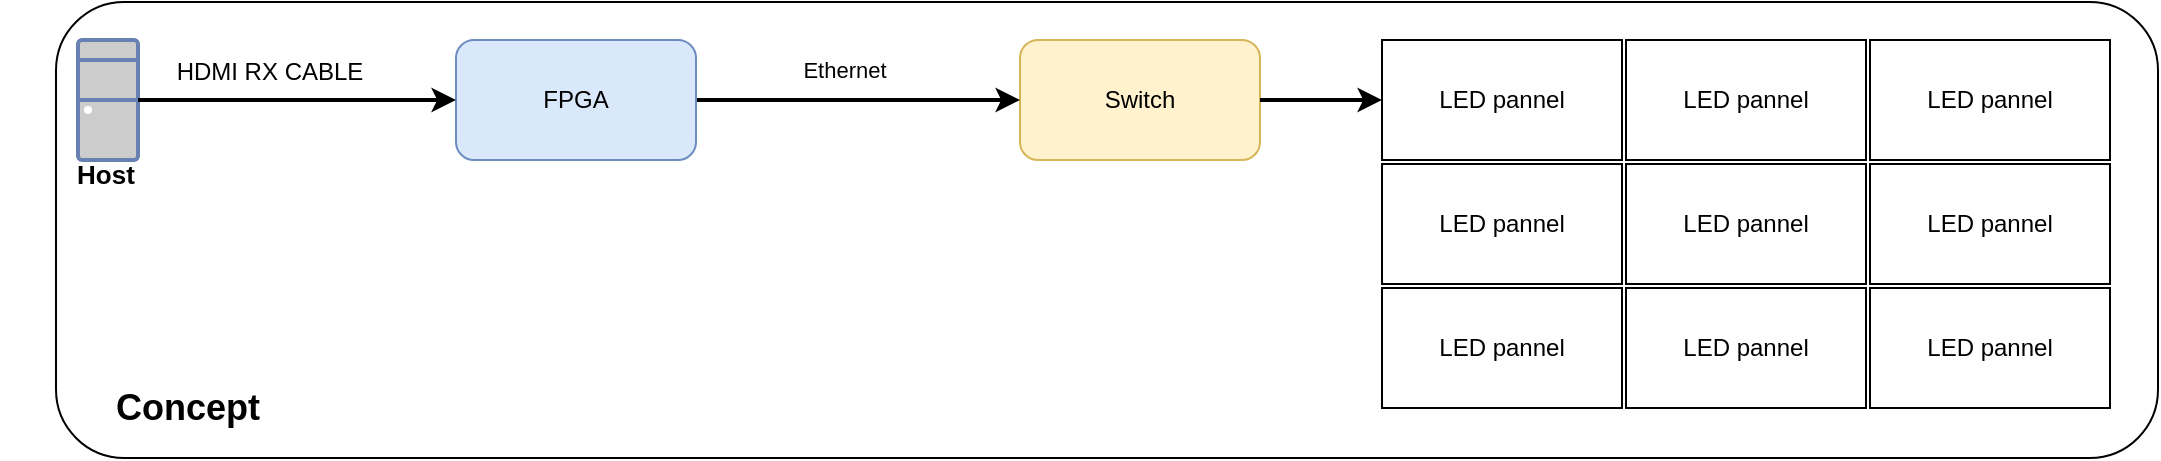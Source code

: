 <mxfile>
    <diagram id="jr8ghvGCsMdrlT7-mTGw" name="Hdmi_screen_split_concept">
        <mxGraphModel dx="666" dy="547" grid="1" gridSize="1" guides="1" tooltips="1" connect="1" arrows="1" fold="1" page="1" pageScale="1" pageWidth="850" pageHeight="1100" math="0" shadow="0">
            <root>
                <mxCell id="0"/>
                <mxCell id="1" parent="0"/>
                <mxCell id="9uDkMoJ5lAd4NU29U_Md-49" value="" style="group" parent="1" vertex="1" connectable="0">
                    <mxGeometry x="42" y="218" width="1051" height="228" as="geometry"/>
                </mxCell>
                <mxCell id="9uDkMoJ5lAd4NU29U_Md-48" value="" style="rounded=1;whiteSpace=wrap;html=1;" parent="9uDkMoJ5lAd4NU29U_Md-49" vertex="1">
                    <mxGeometry width="1051" height="228" as="geometry"/>
                </mxCell>
                <mxCell id="9uDkMoJ5lAd4NU29U_Md-20" value="HDMI RX CABLE" style="text;html=1;strokeColor=none;fillColor=none;align=center;verticalAlign=middle;whiteSpace=wrap;rounded=0;movable=1;resizable=1;rotatable=1;deletable=1;editable=1;connectable=1;container=0;" parent="9uDkMoJ5lAd4NU29U_Md-49" vertex="1">
                    <mxGeometry x="54" y="21" width="106" height="27" as="geometry"/>
                </mxCell>
                <mxCell id="9uDkMoJ5lAd4NU29U_Md-21" value="" style="fontColor=#0066CC;verticalAlign=top;verticalLabelPosition=bottom;labelPosition=center;align=center;html=1;outlineConnect=0;fillColor=#CCCCCC;strokeColor=#6881B3;gradientColor=none;gradientDirection=north;strokeWidth=2;shape=mxgraph.networks.desktop_pc;movable=1;resizable=1;rotatable=1;deletable=1;editable=1;connectable=1;container=0;" parent="9uDkMoJ5lAd4NU29U_Md-49" vertex="1">
                    <mxGeometry x="11" y="19" width="30" height="60" as="geometry"/>
                </mxCell>
                <mxCell id="9uDkMoJ5lAd4NU29U_Md-30" value="&lt;b&gt;&lt;font style=&quot;font-size: 18px;&quot;&gt;Concept&lt;/font&gt;&lt;/b&gt;" style="text;html=1;strokeColor=none;fillColor=none;align=center;verticalAlign=middle;whiteSpace=wrap;rounded=0;movable=1;resizable=1;rotatable=1;deletable=1;editable=1;connectable=1;container=0;" parent="9uDkMoJ5lAd4NU29U_Md-49" vertex="1">
                    <mxGeometry x="13" y="189" width="106" height="27" as="geometry"/>
                </mxCell>
                <mxCell id="9uDkMoJ5lAd4NU29U_Md-31" value="Switch" style="rounded=1;whiteSpace=wrap;html=1;fillColor=#fff2cc;strokeColor=#d6b656;movable=1;resizable=1;rotatable=1;deletable=1;editable=1;connectable=1;container=0;" parent="9uDkMoJ5lAd4NU29U_Md-49" vertex="1">
                    <mxGeometry x="482" y="19" width="120" height="60" as="geometry"/>
                </mxCell>
                <mxCell id="9uDkMoJ5lAd4NU29U_Md-34" value="LED pannel" style="rounded=0;whiteSpace=wrap;html=1;shadow=0;sketch=0;" parent="9uDkMoJ5lAd4NU29U_Md-49" vertex="1">
                    <mxGeometry x="663" y="19" width="120" height="60" as="geometry"/>
                </mxCell>
                <mxCell id="9uDkMoJ5lAd4NU29U_Md-35" style="edgeStyle=orthogonalEdgeStyle;jumpStyle=arc;html=1;entryX=0;entryY=0.5;entryDx=0;entryDy=0;strokeWidth=2;startArrow=none;startFill=0;" parent="9uDkMoJ5lAd4NU29U_Md-49" source="9uDkMoJ5lAd4NU29U_Md-31" target="9uDkMoJ5lAd4NU29U_Md-34" edge="1">
                    <mxGeometry relative="1" as="geometry"/>
                </mxCell>
                <mxCell id="9uDkMoJ5lAd4NU29U_Md-36" value="Ethernet" style="edgeLabel;html=1;align=center;verticalAlign=middle;resizable=0;points=[];rotation=0;" parent="9uDkMoJ5lAd4NU29U_Md-49" vertex="1" connectable="0">
                    <mxGeometry x="394.003" y="33.995" as="geometry"/>
                </mxCell>
                <mxCell id="9uDkMoJ5lAd4NU29U_Md-38" style="edgeStyle=none;html=1;strokeWidth=2;" parent="9uDkMoJ5lAd4NU29U_Md-49" source="9uDkMoJ5lAd4NU29U_Md-37" target="9uDkMoJ5lAd4NU29U_Md-31" edge="1">
                    <mxGeometry relative="1" as="geometry"/>
                </mxCell>
                <mxCell id="9uDkMoJ5lAd4NU29U_Md-37" value="FPGA" style="rounded=1;whiteSpace=wrap;html=1;fillColor=#dae8fc;strokeColor=#6c8ebf;movable=1;resizable=1;rotatable=1;deletable=1;editable=1;connectable=1;container=0;" parent="9uDkMoJ5lAd4NU29U_Md-49" vertex="1">
                    <mxGeometry x="200" y="19" width="120" height="60" as="geometry"/>
                </mxCell>
                <mxCell id="9uDkMoJ5lAd4NU29U_Md-19" style="html=1;strokeWidth=2;exitX=1;exitY=0.5;exitDx=0;exitDy=0;exitPerimeter=0;movable=1;resizable=1;rotatable=1;deletable=1;editable=1;connectable=1;entryX=0;entryY=0.5;entryDx=0;entryDy=0;" parent="9uDkMoJ5lAd4NU29U_Md-49" source="9uDkMoJ5lAd4NU29U_Md-21" target="9uDkMoJ5lAd4NU29U_Md-37" edge="1">
                    <mxGeometry relative="1" as="geometry">
                        <mxPoint x="12" y="36" as="sourcePoint"/>
                        <mxPoint x="46" y="51" as="targetPoint"/>
                    </mxGeometry>
                </mxCell>
                <mxCell id="9uDkMoJ5lAd4NU29U_Md-39" value="LED pannel" style="rounded=0;whiteSpace=wrap;html=1;shadow=0;sketch=0;" parent="9uDkMoJ5lAd4NU29U_Md-49" vertex="1">
                    <mxGeometry x="663" y="81" width="120" height="60" as="geometry"/>
                </mxCell>
                <mxCell id="9uDkMoJ5lAd4NU29U_Md-40" value="LED pannel" style="rounded=0;whiteSpace=wrap;html=1;shadow=0;sketch=0;" parent="9uDkMoJ5lAd4NU29U_Md-49" vertex="1">
                    <mxGeometry x="663" y="143" width="120" height="60" as="geometry"/>
                </mxCell>
                <mxCell id="9uDkMoJ5lAd4NU29U_Md-42" value="LED pannel" style="rounded=0;whiteSpace=wrap;html=1;shadow=0;sketch=0;" parent="9uDkMoJ5lAd4NU29U_Md-49" vertex="1">
                    <mxGeometry x="785" y="19" width="120" height="60" as="geometry"/>
                </mxCell>
                <mxCell id="9uDkMoJ5lAd4NU29U_Md-43" value="LED pannel" style="rounded=0;whiteSpace=wrap;html=1;shadow=0;sketch=0;" parent="9uDkMoJ5lAd4NU29U_Md-49" vertex="1">
                    <mxGeometry x="785" y="81" width="120" height="60" as="geometry"/>
                </mxCell>
                <mxCell id="9uDkMoJ5lAd4NU29U_Md-44" value="LED pannel" style="rounded=0;whiteSpace=wrap;html=1;shadow=0;sketch=0;" parent="9uDkMoJ5lAd4NU29U_Md-49" vertex="1">
                    <mxGeometry x="785" y="143" width="120" height="60" as="geometry"/>
                </mxCell>
                <mxCell id="9uDkMoJ5lAd4NU29U_Md-45" value="LED pannel" style="rounded=0;whiteSpace=wrap;html=1;shadow=0;sketch=0;" parent="9uDkMoJ5lAd4NU29U_Md-49" vertex="1">
                    <mxGeometry x="907" y="19" width="120" height="60" as="geometry"/>
                </mxCell>
                <mxCell id="9uDkMoJ5lAd4NU29U_Md-46" value="LED pannel" style="rounded=0;whiteSpace=wrap;html=1;shadow=0;sketch=0;" parent="9uDkMoJ5lAd4NU29U_Md-49" vertex="1">
                    <mxGeometry x="907" y="81" width="120" height="60" as="geometry"/>
                </mxCell>
                <mxCell id="9uDkMoJ5lAd4NU29U_Md-47" value="LED pannel" style="rounded=0;whiteSpace=wrap;html=1;shadow=0;sketch=0;" parent="9uDkMoJ5lAd4NU29U_Md-49" vertex="1">
                    <mxGeometry x="907" y="143" width="120" height="60" as="geometry"/>
                </mxCell>
                <mxCell id="9uDkMoJ5lAd4NU29U_Md-50" value="&lt;b&gt;&lt;font style=&quot;font-size: 13px;&quot;&gt;Host&lt;/font&gt;&lt;/b&gt;" style="text;html=1;strokeColor=none;fillColor=none;align=center;verticalAlign=middle;whiteSpace=wrap;rounded=0;movable=1;resizable=1;rotatable=1;deletable=1;editable=1;connectable=1;container=0;" parent="9uDkMoJ5lAd4NU29U_Md-49" vertex="1">
                    <mxGeometry x="-28" y="72" width="106" height="27" as="geometry"/>
                </mxCell>
            </root>
        </mxGraphModel>
    </diagram>
    <diagram id="D4jb2x16DxbJwkbr8Rxy" name="HDMI screen split real solution flow">
        <mxGraphModel dx="412" dy="649" grid="0" gridSize="10" guides="1" tooltips="1" connect="1" arrows="1" fold="1" page="1" pageScale="1" pageWidth="1169" pageHeight="827" math="0" shadow="0">
            <root>
                <mxCell id="0"/>
                <mxCell id="1" parent="0"/>
                <mxCell id="wht9FxVsWBqRtJpPvKsh-47" value="" style="group" parent="1" vertex="1" connectable="0">
                    <mxGeometry x="42" y="103" width="1075" height="564" as="geometry"/>
                </mxCell>
                <mxCell id="wht9FxVsWBqRtJpPvKsh-2" value="" style="rounded=0;whiteSpace=wrap;html=1;movable=1;resizable=1;rotatable=1;deletable=1;editable=1;connectable=1;container=0;" parent="wht9FxVsWBqRtJpPvKsh-47" vertex="1">
                    <mxGeometry x="160" width="738" height="564" as="geometry"/>
                </mxCell>
                <mxCell id="wht9FxVsWBqRtJpPvKsh-3" value="ZYNQ&lt;br&gt;Coretex A53" style="rounded=1;whiteSpace=wrap;html=1;movable=1;resizable=1;rotatable=1;deletable=1;editable=1;connectable=1;container=0;" parent="wht9FxVsWBqRtJpPvKsh-47" vertex="1">
                    <mxGeometry x="218" y="147" width="120" height="60" as="geometry"/>
                </mxCell>
                <mxCell id="wht9FxVsWBqRtJpPvKsh-4" value="Vphy" style="rounded=1;whiteSpace=wrap;html=1;movable=1;resizable=1;rotatable=1;deletable=1;editable=1;connectable=1;container=0;" parent="wht9FxVsWBqRtJpPvKsh-47" vertex="1">
                    <mxGeometry x="669" y="55" width="120" height="60" as="geometry"/>
                </mxCell>
                <mxCell id="wht9FxVsWBqRtJpPvKsh-5" value="RX subsystem" style="rounded=1;whiteSpace=wrap;html=1;movable=1;resizable=1;rotatable=1;deletable=1;editable=1;connectable=1;container=0;" parent="wht9FxVsWBqRtJpPvKsh-47" vertex="1">
                    <mxGeometry x="669" y="162" width="120" height="60" as="geometry"/>
                </mxCell>
                <mxCell id="wht9FxVsWBqRtJpPvKsh-6" style="edgeStyle=elbowEdgeStyle;elbow=vertical;html=1;entryX=0.5;entryY=0;entryDx=0;entryDy=0;strokeWidth=1;movable=1;resizable=1;rotatable=1;deletable=1;editable=1;connectable=1;" parent="wht9FxVsWBqRtJpPvKsh-47" source="wht9FxVsWBqRtJpPvKsh-4" target="wht9FxVsWBqRtJpPvKsh-5" edge="1">
                    <mxGeometry relative="1" as="geometry"/>
                </mxCell>
                <mxCell id="wht9FxVsWBqRtJpPvKsh-7" value="Vdma" style="rounded=1;whiteSpace=wrap;html=1;movable=1;resizable=1;rotatable=1;deletable=1;editable=1;connectable=1;container=0;" parent="wht9FxVsWBqRtJpPvKsh-47" vertex="1">
                    <mxGeometry x="669" y="377" width="120" height="60" as="geometry"/>
                </mxCell>
                <mxCell id="wht9FxVsWBqRtJpPvKsh-8" style="edgeStyle=entityRelationEdgeStyle;html=1;entryX=1;entryY=0.25;entryDx=0;entryDy=0;jumpStyle=arc;movable=1;resizable=1;rotatable=1;deletable=1;editable=1;connectable=1;" parent="wht9FxVsWBqRtJpPvKsh-47" source="wht9FxVsWBqRtJpPvKsh-5" target="wht9FxVsWBqRtJpPvKsh-7" edge="1">
                    <mxGeometry relative="1" as="geometry"/>
                </mxCell>
                <mxCell id="wht9FxVsWBqRtJpPvKsh-9" style="edgeStyle=elbowEdgeStyle;html=1;entryX=0;entryY=0.5;entryDx=0;entryDy=0;strokeWidth=1;exitX=0;exitY=0.5;exitDx=0;exitDy=0;elbow=vertical;fillColor=#dae8fc;strokeColor=#6c8ebf;movable=1;resizable=1;rotatable=1;deletable=1;editable=1;connectable=1;" parent="wht9FxVsWBqRtJpPvKsh-47" source="wht9FxVsWBqRtJpPvKsh-10" target="wht9FxVsWBqRtJpPvKsh-3" edge="1">
                    <mxGeometry relative="1" as="geometry">
                        <mxPoint x="202" y="518" as="sourcePoint"/>
                        <Array as="points">
                            <mxPoint x="176" y="246"/>
                        </Array>
                    </mxGeometry>
                </mxCell>
                <mxCell id="wht9FxVsWBqRtJpPvKsh-10" value="AXI Interconnect" style="rounded=1;whiteSpace=wrap;html=1;fillColor=#dae8fc;strokeColor=#6c8ebf;movable=1;resizable=1;rotatable=1;deletable=1;editable=1;connectable=1;container=0;" parent="wht9FxVsWBqRtJpPvKsh-47" vertex="1">
                    <mxGeometry x="669" y="489" width="120" height="60" as="geometry"/>
                </mxCell>
                <mxCell id="wht9FxVsWBqRtJpPvKsh-11" style="html=1;entryX=0.5;entryY=0;entryDx=0;entryDy=0;strokeWidth=4;fillColor=#dae8fc;strokeColor=#6c8ebf;movable=1;resizable=1;rotatable=1;deletable=1;editable=1;connectable=1;" parent="wht9FxVsWBqRtJpPvKsh-47" source="wht9FxVsWBqRtJpPvKsh-7" target="wht9FxVsWBqRtJpPvKsh-10" edge="1">
                    <mxGeometry relative="1" as="geometry"/>
                </mxCell>
                <mxCell id="wht9FxVsWBqRtJpPvKsh-12" style="edgeStyle=entityRelationEdgeStyle;html=1;entryX=0;entryY=0.25;entryDx=0;entryDy=0;exitX=1;exitY=0.5;exitDx=0;exitDy=0;fillColor=#dae8fc;strokeColor=#6c8ebf;movable=1;resizable=1;rotatable=1;deletable=1;editable=1;connectable=1;" parent="wht9FxVsWBqRtJpPvKsh-47" source="wht9FxVsWBqRtJpPvKsh-15" target="wht9FxVsWBqRtJpPvKsh-4" edge="1">
                    <mxGeometry relative="1" as="geometry"/>
                </mxCell>
                <mxCell id="wht9FxVsWBqRtJpPvKsh-13" style="html=1;entryX=0;entryY=0.25;entryDx=0;entryDy=0;fillColor=#dae8fc;strokeColor=#6c8ebf;edgeStyle=entityRelationEdgeStyle;movable=1;resizable=1;rotatable=1;deletable=1;editable=1;connectable=1;" parent="wht9FxVsWBqRtJpPvKsh-47" source="wht9FxVsWBqRtJpPvKsh-15" target="wht9FxVsWBqRtJpPvKsh-5" edge="1">
                    <mxGeometry relative="1" as="geometry"/>
                </mxCell>
                <mxCell id="wht9FxVsWBqRtJpPvKsh-14" style="edgeStyle=entityRelationEdgeStyle;html=1;entryX=0;entryY=0.25;entryDx=0;entryDy=0;exitX=1;exitY=0.5;exitDx=0;exitDy=0;fillColor=#dae8fc;strokeColor=#6c8ebf;movable=1;resizable=1;rotatable=1;deletable=1;editable=1;connectable=1;" parent="wht9FxVsWBqRtJpPvKsh-47" source="wht9FxVsWBqRtJpPvKsh-15" target="wht9FxVsWBqRtJpPvKsh-7" edge="1">
                    <mxGeometry relative="1" as="geometry"/>
                </mxCell>
                <mxCell id="wht9FxVsWBqRtJpPvKsh-15" value="AXIS Interconnect" style="rounded=1;whiteSpace=wrap;html=1;fillColor=#dae8fc;strokeColor=#6c8ebf;movable=1;resizable=1;rotatable=1;deletable=1;editable=1;connectable=1;container=0;" parent="wht9FxVsWBqRtJpPvKsh-47" vertex="1">
                    <mxGeometry x="383" y="147" width="120" height="60" as="geometry"/>
                </mxCell>
                <mxCell id="wht9FxVsWBqRtJpPvKsh-16" style="edgeStyle=none;html=1;entryX=0;entryY=0.5;entryDx=0;entryDy=0;fillColor=#dae8fc;strokeColor=#6c8ebf;movable=1;resizable=1;rotatable=1;deletable=1;editable=1;connectable=1;" parent="wht9FxVsWBqRtJpPvKsh-47" source="wht9FxVsWBqRtJpPvKsh-3" target="wht9FxVsWBqRtJpPvKsh-15" edge="1">
                    <mxGeometry relative="1" as="geometry"/>
                </mxCell>
                <mxCell id="wht9FxVsWBqRtJpPvKsh-21" value="" style="endArrow=none;html=1;fillColor=#dae8fc;strokeColor=#6c8ebf;movable=1;resizable=1;rotatable=1;deletable=1;editable=1;connectable=1;" parent="wht9FxVsWBqRtJpPvKsh-47" edge="1">
                    <mxGeometry width="50" height="50" relative="1" as="geometry">
                        <mxPoint x="718" y="465" as="sourcePoint"/>
                        <mxPoint x="740" y="444" as="targetPoint"/>
                    </mxGeometry>
                </mxCell>
                <mxCell id="wht9FxVsWBqRtJpPvKsh-22" value="Read/Write AXI full format" style="text;html=1;strokeColor=none;fillColor=none;align=center;verticalAlign=middle;whiteSpace=wrap;rounded=0;movable=1;resizable=1;rotatable=1;deletable=1;editable=1;connectable=1;container=0;" parent="wht9FxVsWBqRtJpPvKsh-47" vertex="1">
                    <mxGeometry x="753" y="448" width="91" height="30" as="geometry"/>
                </mxCell>
                <mxCell id="wht9FxVsWBqRtJpPvKsh-23" style="html=1;entryX=0;entryY=0.5;entryDx=0;entryDy=0;strokeWidth=2;exitX=1;exitY=0.5;exitDx=0;exitDy=0;exitPerimeter=0;movable=1;resizable=1;rotatable=1;deletable=1;editable=1;connectable=1;" parent="wht9FxVsWBqRtJpPvKsh-47" source="wht9FxVsWBqRtJpPvKsh-25" target="wht9FxVsWBqRtJpPvKsh-4" edge="1">
                    <mxGeometry relative="1" as="geometry">
                        <mxPoint x="206" y="72" as="sourcePoint"/>
                        <mxPoint x="347" y="24" as="targetPoint"/>
                    </mxGeometry>
                </mxCell>
                <mxCell id="wht9FxVsWBqRtJpPvKsh-24" value="HDMI RX CABLE" style="text;html=1;strokeColor=none;fillColor=none;align=center;verticalAlign=middle;whiteSpace=wrap;rounded=0;movable=1;resizable=1;rotatable=1;deletable=1;editable=1;connectable=1;container=0;" parent="wht9FxVsWBqRtJpPvKsh-47" vertex="1">
                    <mxGeometry x="48" y="59" width="106" height="27" as="geometry"/>
                </mxCell>
                <mxCell id="wht9FxVsWBqRtJpPvKsh-25" value="" style="fontColor=#0066CC;verticalAlign=top;verticalLabelPosition=bottom;labelPosition=center;align=center;html=1;outlineConnect=0;fillColor=#CCCCCC;strokeColor=#6881B3;gradientColor=none;gradientDirection=north;strokeWidth=2;shape=mxgraph.networks.desktop_pc;movable=1;resizable=1;rotatable=1;deletable=1;editable=1;connectable=1;container=0;" parent="wht9FxVsWBqRtJpPvKsh-47" vertex="1">
                    <mxGeometry x="7" y="55" width="30" height="60" as="geometry"/>
                </mxCell>
                <mxCell id="wht9FxVsWBqRtJpPvKsh-26" value="Host" style="text;html=1;strokeColor=none;fillColor=none;align=center;verticalAlign=middle;whiteSpace=wrap;rounded=0;movable=1;resizable=1;rotatable=1;deletable=1;editable=1;connectable=1;container=0;" parent="wht9FxVsWBqRtJpPvKsh-47" vertex="1">
                    <mxGeometry y="24" width="44" height="27" as="geometry"/>
                </mxCell>
                <mxCell id="wht9FxVsWBqRtJpPvKsh-29" style="edgeStyle=orthogonalEdgeStyle;html=1;entryX=0.5;entryY=0;entryDx=0;entryDy=0;entryPerimeter=0;exitX=1;exitY=0.25;exitDx=0;exitDy=0;fillColor=#dae8fc;strokeColor=#6c8ebf;startArrow=classic;startFill=1;movable=1;resizable=1;rotatable=1;deletable=1;editable=1;connectable=1;" parent="wht9FxVsWBqRtJpPvKsh-47" source="wht9FxVsWBqRtJpPvKsh-15" edge="1">
                    <mxGeometry relative="1" as="geometry">
                        <mxPoint x="1013.5" y="70" as="targetPoint"/>
                        <Array as="points">
                            <mxPoint x="541" y="162"/>
                            <mxPoint x="541" y="29"/>
                            <mxPoint x="1014" y="29"/>
                            <mxPoint x="1014" y="70"/>
                        </Array>
                    </mxGeometry>
                </mxCell>
                <mxCell id="wht9FxVsWBqRtJpPvKsh-30" value="AXI4 Stream" style="text;html=1;strokeColor=none;fillColor=none;align=center;verticalAlign=middle;whiteSpace=wrap;rounded=0;movable=1;resizable=1;rotatable=1;deletable=1;editable=1;connectable=1;container=0;" parent="wht9FxVsWBqRtJpPvKsh-47" vertex="1">
                    <mxGeometry x="637" y="124" width="91" height="30" as="geometry"/>
                </mxCell>
                <mxCell id="wht9FxVsWBqRtJpPvKsh-32" value="AXI4 Stream" style="text;html=1;strokeColor=none;fillColor=none;align=center;verticalAlign=middle;whiteSpace=wrap;rounded=0;rotation=90;movable=1;resizable=1;rotatable=1;deletable=1;editable=1;connectable=1;container=0;" parent="wht9FxVsWBqRtJpPvKsh-47" vertex="1">
                    <mxGeometry x="789" y="226" width="91" height="30" as="geometry"/>
                </mxCell>
                <mxCell id="wht9FxVsWBqRtJpPvKsh-34" value="" style="endArrow=classic;html=1;strokeWidth=1;jumpStyle=arc;startArrow=classic;startFill=1;shape=flexArrow;endSize=4;startSize=4;movable=1;resizable=1;rotatable=1;deletable=1;editable=1;connectable=1;" parent="wht9FxVsWBqRtJpPvKsh-47" edge="1">
                    <mxGeometry width="50" height="50" relative="1" as="geometry">
                        <mxPoint x="275" y="259" as="sourcePoint"/>
                        <mxPoint x="275" y="212" as="targetPoint"/>
                    </mxGeometry>
                </mxCell>
                <mxCell id="wht9FxVsWBqRtJpPvKsh-35" value="DDR" style="rounded=1;whiteSpace=wrap;html=1;movable=1;resizable=1;rotatable=1;deletable=1;editable=1;connectable=1;container=0;" parent="wht9FxVsWBqRtJpPvKsh-47" vertex="1">
                    <mxGeometry x="237.5" y="265" width="81" height="32" as="geometry"/>
                </mxCell>
                <mxCell id="wht9FxVsWBqRtJpPvKsh-36" value="IP register control from coretex a53" style="text;html=1;strokeColor=none;fillColor=none;align=center;verticalAlign=middle;whiteSpace=wrap;rounded=0;movable=1;resizable=1;rotatable=1;deletable=1;editable=1;connectable=1;container=0;" parent="wht9FxVsWBqRtJpPvKsh-47" vertex="1">
                    <mxGeometry x="380" y="209" width="126" height="30" as="geometry"/>
                </mxCell>
                <mxCell id="wht9FxVsWBqRtJpPvKsh-37" value="I2C for EDID check" style="text;html=1;strokeColor=none;fillColor=none;align=center;verticalAlign=middle;whiteSpace=wrap;rounded=0;movable=1;resizable=1;rotatable=1;deletable=1;editable=1;connectable=1;container=0;" parent="wht9FxVsWBqRtJpPvKsh-47" vertex="1">
                    <mxGeometry x="724" y="5" width="106" height="27" as="geometry"/>
                </mxCell>
                <mxCell id="wht9FxVsWBqRtJpPvKsh-39" value="FPGA BD design" style="text;html=1;strokeColor=none;fillColor=none;align=center;verticalAlign=middle;whiteSpace=wrap;rounded=0;movable=1;resizable=1;rotatable=1;deletable=1;editable=1;connectable=1;container=0;" parent="wht9FxVsWBqRtJpPvKsh-47" vertex="1">
                    <mxGeometry x="163" y="4" width="106" height="27" as="geometry"/>
                </mxCell>
                <mxCell id="wht9FxVsWBqRtJpPvKsh-40" value="Switch" style="rounded=1;whiteSpace=wrap;html=1;fillColor=#fff2cc;strokeColor=#d6b656;movable=1;resizable=1;rotatable=1;deletable=1;editable=1;connectable=1;container=0;" parent="wht9FxVsWBqRtJpPvKsh-47" vertex="1">
                    <mxGeometry x="941" y="271" width="120" height="60" as="geometry"/>
                </mxCell>
                <mxCell id="wht9FxVsWBqRtJpPvKsh-41" style="edgeStyle=orthogonalEdgeStyle;jumpStyle=arc;html=1;entryX=0;entryY=0.5;entryDx=0;entryDy=0;startArrow=none;startFill=0;fillColor=#f8cecc;strokeColor=#b85450;strokeWidth=3;exitX=1;exitY=0.75;exitDx=0;exitDy=0;" parent="wht9FxVsWBqRtJpPvKsh-47" source="wht9FxVsWBqRtJpPvKsh-3" target="wht9FxVsWBqRtJpPvKsh-40" edge="1">
                    <mxGeometry relative="1" as="geometry">
                        <Array as="points">
                            <mxPoint x="352" y="192"/>
                            <mxPoint x="352" y="301"/>
                        </Array>
                    </mxGeometry>
                </mxCell>
                <mxCell id="wht9FxVsWBqRtJpPvKsh-42" value="zynq 1G Ethernet (Ethernet protocol)" style="edgeLabel;html=1;align=center;verticalAlign=middle;resizable=0;points=[];" parent="wht9FxVsWBqRtJpPvKsh-41" vertex="1" connectable="0">
                    <mxGeometry x="-0.201" relative="1" as="geometry">
                        <mxPoint x="-53" y="-9" as="offset"/>
                    </mxGeometry>
                </mxCell>
                <mxCell id="wht9FxVsWBqRtJpPvKsh-44" value="LED pannel" style="rounded=0;whiteSpace=wrap;html=1;shadow=0;sketch=0;" parent="wht9FxVsWBqRtJpPvKsh-47" vertex="1">
                    <mxGeometry x="955" y="70" width="120" height="60" as="geometry"/>
                </mxCell>
                <mxCell id="wht9FxVsWBqRtJpPvKsh-45" style="edgeStyle=orthogonalEdgeStyle;jumpStyle=arc;html=1;entryX=0.5;entryY=1;entryDx=0;entryDy=0;strokeWidth=3;startArrow=none;startFill=0;" parent="wht9FxVsWBqRtJpPvKsh-47" source="wht9FxVsWBqRtJpPvKsh-40" target="wht9FxVsWBqRtJpPvKsh-44" edge="1">
                    <mxGeometry relative="1" as="geometry"/>
                </mxCell>
                <mxCell id="wht9FxVsWBqRtJpPvKsh-46" value="Ethernet" style="edgeLabel;html=1;align=center;verticalAlign=middle;resizable=0;points=[];rotation=90;" parent="wht9FxVsWBqRtJpPvKsh-47" vertex="1" connectable="0">
                    <mxGeometry x="1015.003" y="235.995" as="geometry"/>
                </mxCell>
            </root>
        </mxGraphModel>
    </diagram>
    <diagram id="RjBVvk8Mzt5pIrNHiMJC" name="HDMI screen spilt verification flow">
        <mxGraphModel dx="2184" dy="916" grid="0" gridSize="1" guides="1" tooltips="1" connect="1" arrows="1" fold="1" page="1" pageScale="1" pageWidth="1169" pageHeight="827" math="0" shadow="0">
            <root>
                <mxCell id="0"/>
                <mxCell id="1" parent="0"/>
                <mxCell id="vJMkvNvz64s3IryYMbfB-65" value="" style="group" parent="1" vertex="1" connectable="0">
                    <mxGeometry x="42" y="103" width="1048" height="564" as="geometry"/>
                </mxCell>
                <mxCell id="62" value="" style="rounded=0;whiteSpace=wrap;html=1;movable=1;resizable=1;rotatable=1;deletable=1;editable=1;connectable=1;" parent="vJMkvNvz64s3IryYMbfB-65" vertex="1">
                    <mxGeometry x="160" width="738" height="564" as="geometry"/>
                </mxCell>
                <mxCell id="2" value="ZYNQ&lt;br&gt;Coretex A53" style="rounded=1;whiteSpace=wrap;html=1;movable=1;resizable=1;rotatable=1;deletable=1;editable=1;connectable=1;" parent="vJMkvNvz64s3IryYMbfB-65" vertex="1">
                    <mxGeometry x="218" y="147" width="120" height="60" as="geometry"/>
                </mxCell>
                <mxCell id="3" value="Vphy" style="rounded=1;whiteSpace=wrap;html=1;movable=1;resizable=1;rotatable=1;deletable=1;editable=1;connectable=1;" parent="vJMkvNvz64s3IryYMbfB-65" vertex="1">
                    <mxGeometry x="669" y="55" width="120" height="60" as="geometry"/>
                </mxCell>
                <mxCell id="4" value="RX subsystem" style="rounded=1;whiteSpace=wrap;html=1;movable=1;resizable=1;rotatable=1;deletable=1;editable=1;connectable=1;" parent="vJMkvNvz64s3IryYMbfB-65" vertex="1">
                    <mxGeometry x="669" y="162" width="120" height="60" as="geometry"/>
                </mxCell>
                <mxCell id="34" style="edgeStyle=elbowEdgeStyle;elbow=vertical;html=1;entryX=0.5;entryY=0;entryDx=0;entryDy=0;strokeWidth=1;movable=1;resizable=1;rotatable=1;deletable=1;editable=1;connectable=1;" parent="vJMkvNvz64s3IryYMbfB-65" source="3" target="4" edge="1">
                    <mxGeometry relative="1" as="geometry"/>
                </mxCell>
                <mxCell id="5" value="Vdma" style="rounded=1;whiteSpace=wrap;html=1;movable=1;resizable=1;rotatable=1;deletable=1;editable=1;connectable=1;" parent="vJMkvNvz64s3IryYMbfB-65" vertex="1">
                    <mxGeometry x="669" y="377" width="120" height="60" as="geometry"/>
                </mxCell>
                <mxCell id="16" style="edgeStyle=entityRelationEdgeStyle;html=1;entryX=1;entryY=0.25;entryDx=0;entryDy=0;jumpStyle=arc;movable=1;resizable=1;rotatable=1;deletable=1;editable=1;connectable=1;" parent="vJMkvNvz64s3IryYMbfB-65" source="4" target="5" edge="1">
                    <mxGeometry relative="1" as="geometry"/>
                </mxCell>
                <mxCell id="22" style="edgeStyle=elbowEdgeStyle;html=1;entryX=0;entryY=0.5;entryDx=0;entryDy=0;strokeWidth=1;exitX=0;exitY=0.5;exitDx=0;exitDy=0;elbow=vertical;fillColor=#dae8fc;strokeColor=#6c8ebf;movable=1;resizable=1;rotatable=1;deletable=1;editable=1;connectable=1;" parent="vJMkvNvz64s3IryYMbfB-65" source="6" target="2" edge="1">
                    <mxGeometry relative="1" as="geometry">
                        <mxPoint x="202" y="518" as="sourcePoint"/>
                        <Array as="points">
                            <mxPoint x="176" y="246"/>
                        </Array>
                    </mxGeometry>
                </mxCell>
                <mxCell id="6" value="AXI Interconnect" style="rounded=1;whiteSpace=wrap;html=1;fillColor=#dae8fc;strokeColor=#6c8ebf;movable=1;resizable=1;rotatable=1;deletable=1;editable=1;connectable=1;" parent="vJMkvNvz64s3IryYMbfB-65" vertex="1">
                    <mxGeometry x="669" y="489" width="120" height="60" as="geometry"/>
                </mxCell>
                <mxCell id="18" style="html=1;entryX=0.5;entryY=0;entryDx=0;entryDy=0;strokeWidth=4;fillColor=#dae8fc;strokeColor=#6c8ebf;movable=1;resizable=1;rotatable=1;deletable=1;editable=1;connectable=1;" parent="vJMkvNvz64s3IryYMbfB-65" source="5" target="6" edge="1">
                    <mxGeometry relative="1" as="geometry"/>
                </mxCell>
                <mxCell id="10" style="edgeStyle=entityRelationEdgeStyle;html=1;entryX=0;entryY=0.25;entryDx=0;entryDy=0;exitX=1;exitY=0.5;exitDx=0;exitDy=0;fillColor=#dae8fc;strokeColor=#6c8ebf;movable=1;resizable=1;rotatable=1;deletable=1;editable=1;connectable=1;" parent="vJMkvNvz64s3IryYMbfB-65" source="7" target="3" edge="1">
                    <mxGeometry relative="1" as="geometry"/>
                </mxCell>
                <mxCell id="11" style="html=1;entryX=0;entryY=0.25;entryDx=0;entryDy=0;fillColor=#dae8fc;strokeColor=#6c8ebf;edgeStyle=entityRelationEdgeStyle;movable=1;resizable=1;rotatable=1;deletable=1;editable=1;connectable=1;" parent="vJMkvNvz64s3IryYMbfB-65" source="7" target="4" edge="1">
                    <mxGeometry relative="1" as="geometry"/>
                </mxCell>
                <mxCell id="13" style="edgeStyle=entityRelationEdgeStyle;html=1;entryX=0;entryY=0.25;entryDx=0;entryDy=0;exitX=1;exitY=0.5;exitDx=0;exitDy=0;fillColor=#dae8fc;strokeColor=#6c8ebf;movable=1;resizable=1;rotatable=1;deletable=1;editable=1;connectable=1;" parent="vJMkvNvz64s3IryYMbfB-65" source="7" target="5" edge="1">
                    <mxGeometry relative="1" as="geometry"/>
                </mxCell>
                <mxCell id="7" value="AXIS Interconnect" style="rounded=1;whiteSpace=wrap;html=1;fillColor=#dae8fc;strokeColor=#6c8ebf;movable=1;resizable=1;rotatable=1;deletable=1;editable=1;connectable=1;" parent="vJMkvNvz64s3IryYMbfB-65" vertex="1">
                    <mxGeometry x="383" y="147" width="120" height="60" as="geometry"/>
                </mxCell>
                <mxCell id="9" style="edgeStyle=none;html=1;entryX=0;entryY=0.5;entryDx=0;entryDy=0;fillColor=#dae8fc;strokeColor=#6c8ebf;movable=1;resizable=1;rotatable=1;deletable=1;editable=1;connectable=1;" parent="vJMkvNvz64s3IryYMbfB-65" source="2" target="7" edge="1">
                    <mxGeometry relative="1" as="geometry"/>
                </mxCell>
                <mxCell id="36" style="edgeStyle=elbowEdgeStyle;elbow=vertical;html=1;entryX=1;entryY=0.5;entryDx=0;entryDy=0;strokeWidth=1;jumpStyle=arc;fillColor=#f8cecc;strokeColor=#b85450;movable=1;resizable=1;rotatable=1;deletable=1;editable=1;connectable=1;" parent="vJMkvNvz64s3IryYMbfB-65" source="8" target="3" edge="1">
                    <mxGeometry relative="1" as="geometry">
                        <Array as="points">
                            <mxPoint x="861" y="223"/>
                        </Array>
                    </mxGeometry>
                </mxCell>
                <mxCell id="8" value="TX subsystem" style="rounded=1;whiteSpace=wrap;html=1;movable=1;resizable=1;rotatable=1;deletable=1;editable=1;connectable=1;" parent="vJMkvNvz64s3IryYMbfB-65" vertex="1">
                    <mxGeometry x="669" y="270" width="120" height="60" as="geometry"/>
                </mxCell>
                <mxCell id="56" style="jumpStyle=arc;html=1;entryX=0.5;entryY=1;entryDx=0;entryDy=0;strokeWidth=1;startArrow=none;startFill=0;fillColor=#f8cecc;strokeColor=#b85450;movable=1;resizable=1;rotatable=1;deletable=1;editable=1;connectable=1;" parent="vJMkvNvz64s3IryYMbfB-65" source="5" target="8" edge="1">
                    <mxGeometry relative="1" as="geometry"/>
                </mxCell>
                <mxCell id="12" style="edgeStyle=entityRelationEdgeStyle;html=1;entryX=0;entryY=0.25;entryDx=0;entryDy=0;exitX=1;exitY=0.5;exitDx=0;exitDy=0;fillColor=#dae8fc;strokeColor=#6c8ebf;movable=1;resizable=1;rotatable=1;deletable=1;editable=1;connectable=1;" parent="vJMkvNvz64s3IryYMbfB-65" source="7" target="8" edge="1">
                    <mxGeometry relative="1" as="geometry">
                        <mxPoint x="528" y="199" as="sourcePoint"/>
                    </mxGeometry>
                </mxCell>
                <mxCell id="19" value="" style="endArrow=none;html=1;fillColor=#dae8fc;strokeColor=#6c8ebf;movable=1;resizable=1;rotatable=1;deletable=1;editable=1;connectable=1;" parent="vJMkvNvz64s3IryYMbfB-65" edge="1">
                    <mxGeometry width="50" height="50" relative="1" as="geometry">
                        <mxPoint x="718" y="465" as="sourcePoint"/>
                        <mxPoint x="740" y="444" as="targetPoint"/>
                    </mxGeometry>
                </mxCell>
                <mxCell id="20" value="Read/Write AXI full format" style="text;html=1;strokeColor=none;fillColor=none;align=center;verticalAlign=middle;whiteSpace=wrap;rounded=0;movable=1;resizable=1;rotatable=1;deletable=1;editable=1;connectable=1;" parent="vJMkvNvz64s3IryYMbfB-65" vertex="1">
                    <mxGeometry x="753" y="448" width="91" height="30" as="geometry"/>
                </mxCell>
                <mxCell id="25" style="html=1;entryX=0;entryY=0.5;entryDx=0;entryDy=0;strokeWidth=2;exitX=1;exitY=0.5;exitDx=0;exitDy=0;exitPerimeter=0;movable=1;resizable=1;rotatable=1;deletable=1;editable=1;connectable=1;" parent="vJMkvNvz64s3IryYMbfB-65" source="31" target="3" edge="1">
                    <mxGeometry relative="1" as="geometry">
                        <mxPoint x="206" y="72" as="sourcePoint"/>
                        <mxPoint x="347" y="24" as="targetPoint"/>
                    </mxGeometry>
                </mxCell>
                <mxCell id="26" value="HDMI RX CABLE" style="text;html=1;strokeColor=none;fillColor=none;align=center;verticalAlign=middle;whiteSpace=wrap;rounded=0;movable=1;resizable=1;rotatable=1;deletable=1;editable=1;connectable=1;" parent="vJMkvNvz64s3IryYMbfB-65" vertex="1">
                    <mxGeometry x="48" y="59" width="106" height="27" as="geometry"/>
                </mxCell>
                <mxCell id="31" value="" style="fontColor=#0066CC;verticalAlign=top;verticalLabelPosition=bottom;labelPosition=center;align=center;html=1;outlineConnect=0;fillColor=#CCCCCC;strokeColor=#6881B3;gradientColor=none;gradientDirection=north;strokeWidth=2;shape=mxgraph.networks.desktop_pc;movable=1;resizable=1;rotatable=1;deletable=1;editable=1;connectable=1;" parent="vJMkvNvz64s3IryYMbfB-65" vertex="1">
                    <mxGeometry x="7" y="55" width="30" height="60" as="geometry"/>
                </mxCell>
                <mxCell id="32" value="Host" style="text;html=1;strokeColor=none;fillColor=none;align=center;verticalAlign=middle;whiteSpace=wrap;rounded=0;movable=1;resizable=1;rotatable=1;deletable=1;editable=1;connectable=1;" parent="vJMkvNvz64s3IryYMbfB-65" vertex="1">
                    <mxGeometry y="24" width="44" height="27" as="geometry"/>
                </mxCell>
                <mxCell id="39" value="" style="shape=mxgraph.signs.tech.computer;html=1;pointerEvents=1;fillColor=#000000;strokeColor=none;verticalLabelPosition=bottom;verticalAlign=top;align=center;movable=1;resizable=1;rotatable=1;deletable=1;editable=1;connectable=1;" parent="vJMkvNvz64s3IryYMbfB-65" vertex="1">
                    <mxGeometry x="979" y="70" width="69" height="60" as="geometry"/>
                </mxCell>
                <mxCell id="40" style="jumpStyle=arc;elbow=vertical;html=1;entryX=0;entryY=0.5;entryDx=0;entryDy=0;entryPerimeter=0;strokeWidth=2;exitX=1;exitY=0.75;exitDx=0;exitDy=0;fillColor=#f8cecc;strokeColor=#b85450;movable=1;resizable=1;rotatable=1;deletable=1;editable=1;connectable=1;" parent="vJMkvNvz64s3IryYMbfB-65" source="3" target="39" edge="1">
                    <mxGeometry relative="1" as="geometry"/>
                </mxCell>
                <mxCell id="42" value="AXI4 Stream" style="text;html=1;strokeColor=none;fillColor=none;align=center;verticalAlign=middle;whiteSpace=wrap;rounded=0;rotation=90;movable=1;resizable=1;rotatable=1;deletable=1;editable=1;connectable=1;" parent="vJMkvNvz64s3IryYMbfB-65" vertex="1">
                    <mxGeometry x="834" y="193" width="91" height="30" as="geometry"/>
                </mxCell>
                <mxCell id="43" value="AXI4 Stream" style="text;html=1;strokeColor=none;fillColor=none;align=center;verticalAlign=middle;whiteSpace=wrap;rounded=0;rotation=90;movable=1;resizable=1;rotatable=1;deletable=1;editable=1;connectable=1;" parent="vJMkvNvz64s3IryYMbfB-65" vertex="1">
                    <mxGeometry x="789" y="226" width="91" height="30" as="geometry"/>
                </mxCell>
                <mxCell id="45" value="AXI4 Stream" style="text;html=1;strokeColor=none;fillColor=none;align=center;verticalAlign=middle;whiteSpace=wrap;rounded=0;rotation=0;movable=1;resizable=1;rotatable=1;deletable=1;editable=1;connectable=1;" parent="vJMkvNvz64s3IryYMbfB-65" vertex="1">
                    <mxGeometry x="722" y="340" width="91" height="30" as="geometry"/>
                </mxCell>
                <mxCell id="46" value="" style="endArrow=classic;html=1;strokeWidth=1;jumpStyle=arc;startArrow=classic;startFill=1;shape=flexArrow;endSize=4;startSize=4;movable=1;resizable=1;rotatable=1;deletable=1;editable=1;connectable=1;" parent="vJMkvNvz64s3IryYMbfB-65" edge="1">
                    <mxGeometry width="50" height="50" relative="1" as="geometry">
                        <mxPoint x="275" y="259" as="sourcePoint"/>
                        <mxPoint x="275" y="212" as="targetPoint"/>
                    </mxGeometry>
                </mxCell>
                <mxCell id="53" value="DDR" style="rounded=1;whiteSpace=wrap;html=1;movable=1;resizable=1;rotatable=1;deletable=1;editable=1;connectable=1;" parent="vJMkvNvz64s3IryYMbfB-65" vertex="1">
                    <mxGeometry x="237.5" y="265" width="81" height="32" as="geometry"/>
                </mxCell>
                <mxCell id="41" value="AXI4 Stream" style="text;html=1;strokeColor=none;fillColor=none;align=center;verticalAlign=middle;whiteSpace=wrap;rounded=0;movable=1;resizable=1;rotatable=1;deletable=1;editable=1;connectable=1;" parent="vJMkvNvz64s3IryYMbfB-65" vertex="1">
                    <mxGeometry x="637" y="124" width="91" height="30" as="geometry"/>
                </mxCell>
                <mxCell id="65" value="FPGA BD design" style="text;html=1;strokeColor=none;fillColor=none;align=center;verticalAlign=middle;whiteSpace=wrap;rounded=0;movable=1;resizable=1;rotatable=1;deletable=1;editable=1;connectable=1;" parent="vJMkvNvz64s3IryYMbfB-65" vertex="1">
                    <mxGeometry x="163" y="4" width="106" height="27" as="geometry"/>
                </mxCell>
                <mxCell id="60" value="I2C for EDID check" style="text;html=1;strokeColor=none;fillColor=none;align=center;verticalAlign=middle;whiteSpace=wrap;rounded=0;movable=1;resizable=1;rotatable=1;deletable=1;editable=1;connectable=1;" parent="vJMkvNvz64s3IryYMbfB-65" vertex="1">
                    <mxGeometry x="724" y="5" width="106" height="27" as="geometry"/>
                </mxCell>
                <mxCell id="64" value="HDMI TX CABLE" style="text;html=1;strokeColor=none;fillColor=none;align=center;verticalAlign=middle;whiteSpace=wrap;rounded=0;movable=1;resizable=1;rotatable=1;deletable=1;editable=1;connectable=1;" parent="vJMkvNvz64s3IryYMbfB-65" vertex="1">
                    <mxGeometry x="895" y="104" width="72" height="27" as="geometry"/>
                </mxCell>
                <mxCell id="58" style="edgeStyle=orthogonalEdgeStyle;html=1;entryX=0.5;entryY=0;entryDx=0;entryDy=0;entryPerimeter=0;exitX=1;exitY=0.25;exitDx=0;exitDy=0;fillColor=#dae8fc;strokeColor=#6c8ebf;startArrow=classic;startFill=1;movable=1;resizable=1;rotatable=1;deletable=1;editable=1;connectable=1;" parent="vJMkvNvz64s3IryYMbfB-65" source="7" target="39" edge="1">
                    <mxGeometry relative="1" as="geometry">
                        <mxPoint x="931" y="27" as="targetPoint"/>
                        <Array as="points">
                            <mxPoint x="541" y="162"/>
                            <mxPoint x="541" y="29"/>
                            <mxPoint x="1014" y="29"/>
                            <mxPoint x="1014" y="70"/>
                        </Array>
                    </mxGeometry>
                </mxCell>
                <mxCell id="57" value="IP register control from coretex a53" style="text;html=1;strokeColor=none;fillColor=none;align=center;verticalAlign=middle;whiteSpace=wrap;rounded=0;movable=1;resizable=1;rotatable=1;deletable=1;editable=1;connectable=1;" parent="vJMkvNvz64s3IryYMbfB-65" vertex="1">
                    <mxGeometry x="380" y="209" width="126" height="30" as="geometry"/>
                </mxCell>
                <mxCell id="uZewZQSehZQlEA1LCFIS-65" style="edgeStyle=orthogonalEdgeStyle;html=1;entryX=0.5;entryY=0;entryDx=0;entryDy=0;entryPerimeter=0;exitX=1;exitY=0.25;exitDx=0;exitDy=0;fillColor=#dae8fc;strokeColor=#6c8ebf;startArrow=classic;startFill=1;movable=1;resizable=1;rotatable=1;deletable=1;editable=1;connectable=1;" parent="1" edge="1">
                    <mxGeometry relative="1" as="geometry">
                        <mxPoint x="1055.5" y="173" as="targetPoint"/>
                        <Array as="points">
                            <mxPoint x="583" y="265"/>
                            <mxPoint x="583" y="132"/>
                            <mxPoint x="1056" y="132"/>
                            <mxPoint x="1056" y="173"/>
                        </Array>
                        <mxPoint x="545" y="265" as="sourcePoint"/>
                    </mxGeometry>
                </mxCell>
                <mxCell id="uZewZQSehZQlEA1LCFIS-66" value="I2C for EDID check" style="text;html=1;strokeColor=none;fillColor=none;align=center;verticalAlign=middle;whiteSpace=wrap;rounded=0;movable=1;resizable=1;rotatable=1;deletable=1;editable=1;connectable=1;container=0;" parent="1" vertex="1">
                    <mxGeometry x="766" y="108" width="106" height="27" as="geometry"/>
                </mxCell>
            </root>
        </mxGraphModel>
    </diagram>
</mxfile>